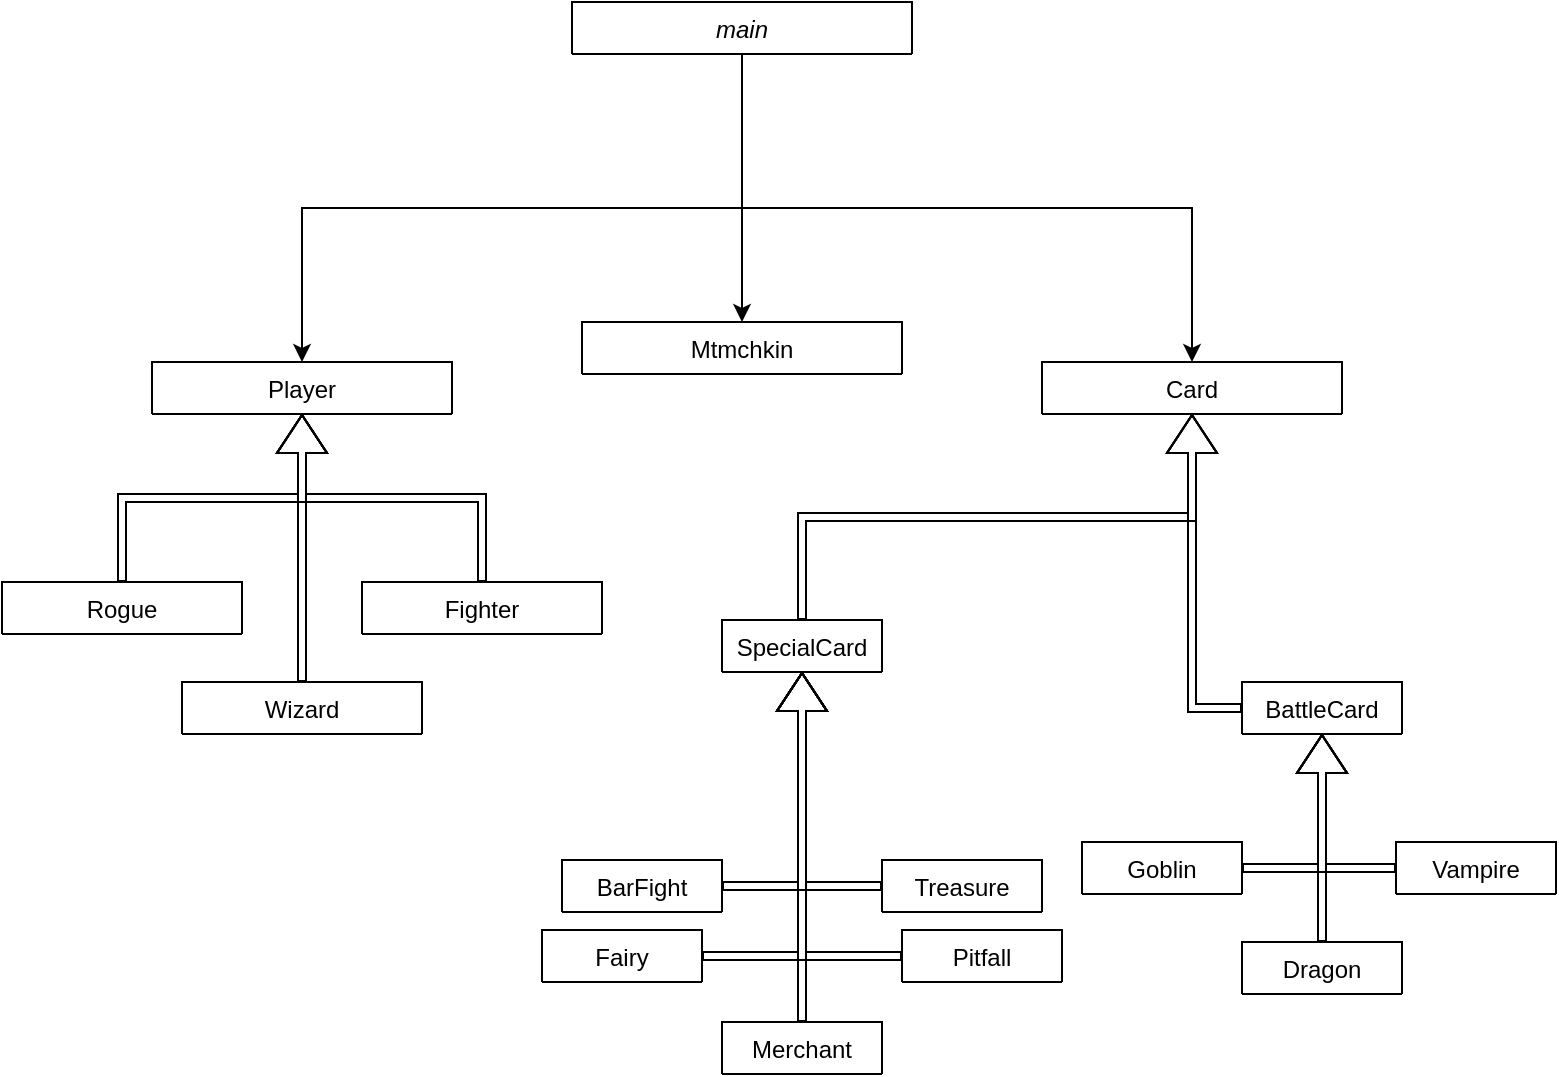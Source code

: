 <mxfile version="19.0.2" type="device"><diagram id="C5RBs43oDa-KdzZeNtuy" name="Page-1"><mxGraphModel dx="1038" dy="649" grid="1" gridSize="10" guides="1" tooltips="1" connect="1" arrows="1" fold="1" page="1" pageScale="1" pageWidth="827" pageHeight="1169" math="0" shadow="0"><root><mxCell id="WIyWlLk6GJQsqaUBKTNV-0"/><mxCell id="WIyWlLk6GJQsqaUBKTNV-1" parent="WIyWlLk6GJQsqaUBKTNV-0"/><mxCell id="SaZ01IydbzG31fxq4vZY-1" style="edgeStyle=orthogonalEdgeStyle;rounded=0;orthogonalLoop=1;jettySize=auto;html=1;entryX=0.5;entryY=0;entryDx=0;entryDy=0;exitX=0.5;exitY=1;exitDx=0;exitDy=0;" parent="WIyWlLk6GJQsqaUBKTNV-1" source="zkfFHV4jXpPFQw0GAbJ--0" target="zkfFHV4jXpPFQw0GAbJ--13" edge="1"><mxGeometry relative="1" as="geometry"><mxPoint x="410" y="266" as="sourcePoint"/></mxGeometry></mxCell><mxCell id="SaZ01IydbzG31fxq4vZY-2" style="edgeStyle=orthogonalEdgeStyle;rounded=0;orthogonalLoop=1;jettySize=auto;html=1;entryX=0.5;entryY=0;entryDx=0;entryDy=0;exitX=0.5;exitY=1;exitDx=0;exitDy=0;" parent="WIyWlLk6GJQsqaUBKTNV-1" source="zkfFHV4jXpPFQw0GAbJ--0" target="zkfFHV4jXpPFQw0GAbJ--6" edge="1"><mxGeometry relative="1" as="geometry"><mxPoint x="420" y="266" as="sourcePoint"/></mxGeometry></mxCell><mxCell id="SaZ01IydbzG31fxq4vZY-3" style="edgeStyle=orthogonalEdgeStyle;rounded=0;orthogonalLoop=1;jettySize=auto;html=1;exitX=0.5;exitY=1;exitDx=0;exitDy=0;shadow=0;sketch=0;entryX=0.5;entryY=0;entryDx=0;entryDy=0;" parent="WIyWlLk6GJQsqaUBKTNV-1" source="zkfFHV4jXpPFQw0GAbJ--0" target="SaZ01IydbzG31fxq4vZY-4" edge="1"><mxGeometry relative="1" as="geometry"><mxPoint x="420" y="360" as="targetPoint"/></mxGeometry></mxCell><mxCell id="zkfFHV4jXpPFQw0GAbJ--0" value="main" style="swimlane;fontStyle=2;align=center;verticalAlign=top;childLayout=stackLayout;horizontal=1;startSize=26;horizontalStack=0;resizeParent=1;resizeLast=0;collapsible=1;marginBottom=0;rounded=0;shadow=0;strokeWidth=1;" parent="WIyWlLk6GJQsqaUBKTNV-1" vertex="1" collapsed="1"><mxGeometry x="315" y="140" width="170" height="26" as="geometry"><mxRectangle x="220" y="120" width="160" height="138" as="alternateBounds"/></mxGeometry></mxCell><mxCell id="zkfFHV4jXpPFQw0GAbJ--1" value="Name" style="text;align=left;verticalAlign=top;spacingLeft=4;spacingRight=4;overflow=hidden;rotatable=0;points=[[0,0.5],[1,0.5]];portConstraint=eastwest;" parent="zkfFHV4jXpPFQw0GAbJ--0" vertex="1"><mxGeometry y="26" width="160" height="26" as="geometry"/></mxCell><mxCell id="zkfFHV4jXpPFQw0GAbJ--2" value="Phone Number" style="text;align=left;verticalAlign=top;spacingLeft=4;spacingRight=4;overflow=hidden;rotatable=0;points=[[0,0.5],[1,0.5]];portConstraint=eastwest;rounded=0;shadow=0;html=0;" parent="zkfFHV4jXpPFQw0GAbJ--0" vertex="1"><mxGeometry y="52" width="160" height="26" as="geometry"/></mxCell><mxCell id="zkfFHV4jXpPFQw0GAbJ--3" value="Email Address" style="text;align=left;verticalAlign=top;spacingLeft=4;spacingRight=4;overflow=hidden;rotatable=0;points=[[0,0.5],[1,0.5]];portConstraint=eastwest;rounded=0;shadow=0;html=0;" parent="zkfFHV4jXpPFQw0GAbJ--0" vertex="1"><mxGeometry y="78" width="160" height="26" as="geometry"/></mxCell><mxCell id="zkfFHV4jXpPFQw0GAbJ--4" value="" style="line;html=1;strokeWidth=1;align=left;verticalAlign=middle;spacingTop=-1;spacingLeft=3;spacingRight=3;rotatable=0;labelPosition=right;points=[];portConstraint=eastwest;" parent="zkfFHV4jXpPFQw0GAbJ--0" vertex="1"><mxGeometry y="104" width="160" height="8" as="geometry"/></mxCell><mxCell id="zkfFHV4jXpPFQw0GAbJ--5" value="Purchase Parking Pass" style="text;align=left;verticalAlign=top;spacingLeft=4;spacingRight=4;overflow=hidden;rotatable=0;points=[[0,0.5],[1,0.5]];portConstraint=eastwest;" parent="zkfFHV4jXpPFQw0GAbJ--0" vertex="1"><mxGeometry y="112" width="160" height="26" as="geometry"/></mxCell><mxCell id="zkfFHV4jXpPFQw0GAbJ--6" value="Player" style="swimlane;fontStyle=0;align=center;verticalAlign=top;childLayout=stackLayout;horizontal=1;startSize=26;horizontalStack=0;resizeParent=1;resizeLast=0;collapsible=1;marginBottom=0;rounded=0;shadow=0;strokeWidth=1;" parent="WIyWlLk6GJQsqaUBKTNV-1" vertex="1" collapsed="1"><mxGeometry x="105" y="320" width="150" height="26" as="geometry"><mxRectangle x="120" y="360" width="160" height="138" as="alternateBounds"/></mxGeometry></mxCell><mxCell id="zkfFHV4jXpPFQw0GAbJ--7" value="Student Number" style="text;align=left;verticalAlign=top;spacingLeft=4;spacingRight=4;overflow=hidden;rotatable=0;points=[[0,0.5],[1,0.5]];portConstraint=eastwest;" parent="zkfFHV4jXpPFQw0GAbJ--6" vertex="1"><mxGeometry y="26" width="160" height="26" as="geometry"/></mxCell><mxCell id="zkfFHV4jXpPFQw0GAbJ--8" value="Average Mark" style="text;align=left;verticalAlign=top;spacingLeft=4;spacingRight=4;overflow=hidden;rotatable=0;points=[[0,0.5],[1,0.5]];portConstraint=eastwest;rounded=0;shadow=0;html=0;" parent="zkfFHV4jXpPFQw0GAbJ--6" vertex="1"><mxGeometry y="52" width="160" height="26" as="geometry"/></mxCell><mxCell id="zkfFHV4jXpPFQw0GAbJ--9" value="" style="line;html=1;strokeWidth=1;align=left;verticalAlign=middle;spacingTop=-1;spacingLeft=3;spacingRight=3;rotatable=0;labelPosition=right;points=[];portConstraint=eastwest;" parent="zkfFHV4jXpPFQw0GAbJ--6" vertex="1"><mxGeometry y="78" width="160" height="8" as="geometry"/></mxCell><mxCell id="zkfFHV4jXpPFQw0GAbJ--10" value="Is Eligible To Enroll" style="text;align=left;verticalAlign=top;spacingLeft=4;spacingRight=4;overflow=hidden;rotatable=0;points=[[0,0.5],[1,0.5]];portConstraint=eastwest;fontStyle=4" parent="zkfFHV4jXpPFQw0GAbJ--6" vertex="1"><mxGeometry y="86" width="160" height="26" as="geometry"/></mxCell><mxCell id="zkfFHV4jXpPFQw0GAbJ--11" value="Get Seminars Taken" style="text;align=left;verticalAlign=top;spacingLeft=4;spacingRight=4;overflow=hidden;rotatable=0;points=[[0,0.5],[1,0.5]];portConstraint=eastwest;" parent="zkfFHV4jXpPFQw0GAbJ--6" vertex="1"><mxGeometry y="112" width="160" height="26" as="geometry"/></mxCell><mxCell id="n1nF2iPcbWEf308XFKOj-0" style="edgeStyle=orthogonalEdgeStyle;rounded=0;orthogonalLoop=1;jettySize=auto;html=1;exitX=0.5;exitY=1;exitDx=0;exitDy=0;entryX=0.5;entryY=1;entryDx=0;entryDy=0;" parent="WIyWlLk6GJQsqaUBKTNV-1" source="zkfFHV4jXpPFQw0GAbJ--13" target="zkfFHV4jXpPFQw0GAbJ--13" edge="1"><mxGeometry relative="1" as="geometry"><mxPoint x="625" y="380" as="targetPoint"/></mxGeometry></mxCell><mxCell id="zkfFHV4jXpPFQw0GAbJ--13" value="Card" style="swimlane;fontStyle=0;align=center;verticalAlign=middle;childLayout=stackLayout;horizontal=1;startSize=26;horizontalStack=0;resizeParent=1;resizeLast=0;collapsible=1;marginBottom=0;rounded=0;shadow=0;strokeWidth=1;" parent="WIyWlLk6GJQsqaUBKTNV-1" vertex="1" collapsed="1"><mxGeometry x="550" y="320" width="150" height="26" as="geometry"><mxRectangle x="330" y="360" width="160" height="70" as="alternateBounds"/></mxGeometry></mxCell><mxCell id="zkfFHV4jXpPFQw0GAbJ--14" value="Salary" style="text;align=left;verticalAlign=top;spacingLeft=4;spacingRight=4;overflow=hidden;rotatable=0;points=[[0,0.5],[1,0.5]];portConstraint=eastwest;" parent="zkfFHV4jXpPFQw0GAbJ--13" vertex="1"><mxGeometry y="26" width="160" height="26" as="geometry"/></mxCell><mxCell id="zkfFHV4jXpPFQw0GAbJ--15" value="" style="line;html=1;strokeWidth=1;align=left;verticalAlign=middle;spacingTop=-1;spacingLeft=3;spacingRight=3;rotatable=0;labelPosition=right;points=[];portConstraint=eastwest;" parent="zkfFHV4jXpPFQw0GAbJ--13" vertex="1"><mxGeometry y="52" width="160" height="8" as="geometry"/></mxCell><mxCell id="SaZ01IydbzG31fxq4vZY-4" value="Mtmchkin" style="swimlane;fontStyle=0;align=center;verticalAlign=middle;childLayout=stackLayout;horizontal=1;startSize=26;horizontalStack=0;resizeParent=1;resizeLast=0;collapsible=1;marginBottom=0;rounded=0;shadow=0;strokeWidth=1;" parent="WIyWlLk6GJQsqaUBKTNV-1" vertex="1" collapsed="1"><mxGeometry x="320" y="300" width="160" height="26" as="geometry"><mxRectangle x="330" y="360" width="160" height="70" as="alternateBounds"/></mxGeometry></mxCell><mxCell id="SaZ01IydbzG31fxq4vZY-5" value="Salary" style="text;align=left;verticalAlign=top;spacingLeft=4;spacingRight=4;overflow=hidden;rotatable=0;points=[[0,0.5],[1,0.5]];portConstraint=eastwest;" parent="SaZ01IydbzG31fxq4vZY-4" vertex="1"><mxGeometry y="26" width="160" height="26" as="geometry"/></mxCell><mxCell id="SaZ01IydbzG31fxq4vZY-6" value="" style="line;html=1;strokeWidth=1;align=left;verticalAlign=middle;spacingTop=-1;spacingLeft=3;spacingRight=3;rotatable=0;labelPosition=right;points=[];portConstraint=eastwest;" parent="SaZ01IydbzG31fxq4vZY-4" vertex="1"><mxGeometry y="52" width="160" height="8" as="geometry"/></mxCell><mxCell id="SaZ01IydbzG31fxq4vZY-103" style="edgeStyle=orthogonalEdgeStyle;shape=flexArrow;rounded=0;sketch=0;orthogonalLoop=1;jettySize=auto;html=1;exitX=0.5;exitY=0;exitDx=0;exitDy=0;entryX=0.5;entryY=1;entryDx=0;entryDy=0;shadow=0;width=4;" parent="WIyWlLk6GJQsqaUBKTNV-1" source="SaZ01IydbzG31fxq4vZY-7" target="zkfFHV4jXpPFQw0GAbJ--6" edge="1"><mxGeometry relative="1" as="geometry"/></mxCell><mxCell id="SaZ01IydbzG31fxq4vZY-7" value="Rogue" style="swimlane;fontStyle=0;align=center;verticalAlign=top;childLayout=stackLayout;horizontal=1;startSize=26;horizontalStack=0;resizeParent=1;resizeLast=0;collapsible=1;marginBottom=0;rounded=0;shadow=0;strokeWidth=1;" parent="WIyWlLk6GJQsqaUBKTNV-1" vertex="1" collapsed="1"><mxGeometry x="30" y="430" width="120" height="26" as="geometry"><mxRectangle x="30" y="470" width="160" height="138" as="alternateBounds"/></mxGeometry></mxCell><mxCell id="SaZ01IydbzG31fxq4vZY-8" value="Student Number" style="text;align=left;verticalAlign=top;spacingLeft=4;spacingRight=4;overflow=hidden;rotatable=0;points=[[0,0.5],[1,0.5]];portConstraint=eastwest;" parent="SaZ01IydbzG31fxq4vZY-7" vertex="1"><mxGeometry y="26" width="160" height="26" as="geometry"/></mxCell><mxCell id="SaZ01IydbzG31fxq4vZY-9" value="Average Mark" style="text;align=left;verticalAlign=top;spacingLeft=4;spacingRight=4;overflow=hidden;rotatable=0;points=[[0,0.5],[1,0.5]];portConstraint=eastwest;rounded=0;shadow=0;html=0;" parent="SaZ01IydbzG31fxq4vZY-7" vertex="1"><mxGeometry y="52" width="160" height="26" as="geometry"/></mxCell><mxCell id="SaZ01IydbzG31fxq4vZY-10" value="" style="line;html=1;strokeWidth=1;align=left;verticalAlign=middle;spacingTop=-1;spacingLeft=3;spacingRight=3;rotatable=0;labelPosition=right;points=[];portConstraint=eastwest;" parent="SaZ01IydbzG31fxq4vZY-7" vertex="1"><mxGeometry y="78" width="160" height="8" as="geometry"/></mxCell><mxCell id="SaZ01IydbzG31fxq4vZY-11" value="Is Eligible To Enroll" style="text;align=left;verticalAlign=top;spacingLeft=4;spacingRight=4;overflow=hidden;rotatable=0;points=[[0,0.5],[1,0.5]];portConstraint=eastwest;fontStyle=4" parent="SaZ01IydbzG31fxq4vZY-7" vertex="1"><mxGeometry y="86" width="160" height="26" as="geometry"/></mxCell><mxCell id="SaZ01IydbzG31fxq4vZY-12" value="Get Seminars Taken" style="text;align=left;verticalAlign=top;spacingLeft=4;spacingRight=4;overflow=hidden;rotatable=0;points=[[0,0.5],[1,0.5]];portConstraint=eastwest;" parent="SaZ01IydbzG31fxq4vZY-7" vertex="1"><mxGeometry y="112" width="160" height="26" as="geometry"/></mxCell><mxCell id="SaZ01IydbzG31fxq4vZY-108" style="edgeStyle=orthogonalEdgeStyle;shape=flexArrow;rounded=0;sketch=0;orthogonalLoop=1;jettySize=auto;html=1;exitX=0.5;exitY=0;exitDx=0;exitDy=0;shadow=0;width=4;" parent="WIyWlLk6GJQsqaUBKTNV-1" source="SaZ01IydbzG31fxq4vZY-13" target="zkfFHV4jXpPFQw0GAbJ--6" edge="1"><mxGeometry relative="1" as="geometry"/></mxCell><mxCell id="SaZ01IydbzG31fxq4vZY-13" value="Wizard" style="swimlane;fontStyle=0;align=center;verticalAlign=top;childLayout=stackLayout;horizontal=1;startSize=26;horizontalStack=0;resizeParent=1;resizeLast=0;collapsible=1;marginBottom=0;rounded=0;shadow=0;strokeWidth=1;" parent="WIyWlLk6GJQsqaUBKTNV-1" vertex="1" collapsed="1"><mxGeometry x="120" y="480" width="120" height="26" as="geometry"><mxRectangle x="120" y="360" width="160" height="138" as="alternateBounds"/></mxGeometry></mxCell><mxCell id="SaZ01IydbzG31fxq4vZY-14" value="Student Number" style="text;align=left;verticalAlign=top;spacingLeft=4;spacingRight=4;overflow=hidden;rotatable=0;points=[[0,0.5],[1,0.5]];portConstraint=eastwest;" parent="SaZ01IydbzG31fxq4vZY-13" vertex="1"><mxGeometry y="26" width="160" height="26" as="geometry"/></mxCell><mxCell id="SaZ01IydbzG31fxq4vZY-15" value="Average Mark" style="text;align=left;verticalAlign=top;spacingLeft=4;spacingRight=4;overflow=hidden;rotatable=0;points=[[0,0.5],[1,0.5]];portConstraint=eastwest;rounded=0;shadow=0;html=0;" parent="SaZ01IydbzG31fxq4vZY-13" vertex="1"><mxGeometry y="52" width="160" height="26" as="geometry"/></mxCell><mxCell id="SaZ01IydbzG31fxq4vZY-16" value="" style="line;html=1;strokeWidth=1;align=left;verticalAlign=middle;spacingTop=-1;spacingLeft=3;spacingRight=3;rotatable=0;labelPosition=right;points=[];portConstraint=eastwest;" parent="SaZ01IydbzG31fxq4vZY-13" vertex="1"><mxGeometry y="78" width="160" height="8" as="geometry"/></mxCell><mxCell id="SaZ01IydbzG31fxq4vZY-17" value="Is Eligible To Enroll" style="text;align=left;verticalAlign=top;spacingLeft=4;spacingRight=4;overflow=hidden;rotatable=0;points=[[0,0.5],[1,0.5]];portConstraint=eastwest;fontStyle=4" parent="SaZ01IydbzG31fxq4vZY-13" vertex="1"><mxGeometry y="86" width="160" height="26" as="geometry"/></mxCell><mxCell id="SaZ01IydbzG31fxq4vZY-18" value="Get Seminars Taken" style="text;align=left;verticalAlign=top;spacingLeft=4;spacingRight=4;overflow=hidden;rotatable=0;points=[[0,0.5],[1,0.5]];portConstraint=eastwest;" parent="SaZ01IydbzG31fxq4vZY-13" vertex="1"><mxGeometry y="112" width="160" height="26" as="geometry"/></mxCell><mxCell id="SaZ01IydbzG31fxq4vZY-107" style="edgeStyle=orthogonalEdgeStyle;shape=flexArrow;rounded=0;sketch=0;orthogonalLoop=1;jettySize=auto;html=1;exitX=0.5;exitY=0;exitDx=0;exitDy=0;shadow=0;width=4;" parent="WIyWlLk6GJQsqaUBKTNV-1" source="SaZ01IydbzG31fxq4vZY-19" target="zkfFHV4jXpPFQw0GAbJ--6" edge="1"><mxGeometry relative="1" as="geometry"/></mxCell><mxCell id="SaZ01IydbzG31fxq4vZY-19" value="Fighter" style="swimlane;fontStyle=0;align=center;verticalAlign=top;childLayout=stackLayout;horizontal=1;startSize=26;horizontalStack=0;resizeParent=1;resizeLast=0;collapsible=1;marginBottom=0;rounded=0;shadow=0;strokeWidth=1;" parent="WIyWlLk6GJQsqaUBKTNV-1" vertex="1" collapsed="1"><mxGeometry x="210" y="430" width="120" height="26" as="geometry"><mxRectangle x="120" y="360" width="160" height="138" as="alternateBounds"/></mxGeometry></mxCell><mxCell id="SaZ01IydbzG31fxq4vZY-20" value="Student Number" style="text;align=left;verticalAlign=top;spacingLeft=4;spacingRight=4;overflow=hidden;rotatable=0;points=[[0,0.5],[1,0.5]];portConstraint=eastwest;" parent="SaZ01IydbzG31fxq4vZY-19" vertex="1"><mxGeometry y="26" width="160" height="26" as="geometry"/></mxCell><mxCell id="SaZ01IydbzG31fxq4vZY-21" value="Average Mark" style="text;align=left;verticalAlign=top;spacingLeft=4;spacingRight=4;overflow=hidden;rotatable=0;points=[[0,0.5],[1,0.5]];portConstraint=eastwest;rounded=0;shadow=0;html=0;" parent="SaZ01IydbzG31fxq4vZY-19" vertex="1"><mxGeometry y="52" width="160" height="26" as="geometry"/></mxCell><mxCell id="SaZ01IydbzG31fxq4vZY-22" value="" style="line;html=1;strokeWidth=1;align=left;verticalAlign=middle;spacingTop=-1;spacingLeft=3;spacingRight=3;rotatable=0;labelPosition=right;points=[];portConstraint=eastwest;" parent="SaZ01IydbzG31fxq4vZY-19" vertex="1"><mxGeometry y="78" width="160" height="8" as="geometry"/></mxCell><mxCell id="SaZ01IydbzG31fxq4vZY-23" value="Is Eligible To Enroll" style="text;align=left;verticalAlign=top;spacingLeft=4;spacingRight=4;overflow=hidden;rotatable=0;points=[[0,0.5],[1,0.5]];portConstraint=eastwest;fontStyle=4" parent="SaZ01IydbzG31fxq4vZY-19" vertex="1"><mxGeometry y="86" width="160" height="26" as="geometry"/></mxCell><mxCell id="SaZ01IydbzG31fxq4vZY-24" value="Get Seminars Taken" style="text;align=left;verticalAlign=top;spacingLeft=4;spacingRight=4;overflow=hidden;rotatable=0;points=[[0,0.5],[1,0.5]];portConstraint=eastwest;" parent="SaZ01IydbzG31fxq4vZY-19" vertex="1"><mxGeometry y="112" width="160" height="26" as="geometry"/></mxCell><mxCell id="SaZ01IydbzG31fxq4vZY-54" value="Dragon" style="swimlane;fontStyle=0;align=center;verticalAlign=top;childLayout=stackLayout;horizontal=1;startSize=26;horizontalStack=0;resizeParent=1;resizeLast=0;collapsible=1;marginBottom=0;rounded=0;shadow=0;strokeWidth=1;" parent="WIyWlLk6GJQsqaUBKTNV-1" vertex="1" collapsed="1"><mxGeometry x="650" y="610" width="80" height="26" as="geometry"><mxRectangle x="120" y="360" width="160" height="138" as="alternateBounds"/></mxGeometry></mxCell><mxCell id="SaZ01IydbzG31fxq4vZY-55" value="Student Number" style="text;align=left;verticalAlign=top;spacingLeft=4;spacingRight=4;overflow=hidden;rotatable=0;points=[[0,0.5],[1,0.5]];portConstraint=eastwest;" parent="SaZ01IydbzG31fxq4vZY-54" vertex="1"><mxGeometry y="26" width="160" height="26" as="geometry"/></mxCell><mxCell id="SaZ01IydbzG31fxq4vZY-56" value="Average Mark" style="text;align=left;verticalAlign=top;spacingLeft=4;spacingRight=4;overflow=hidden;rotatable=0;points=[[0,0.5],[1,0.5]];portConstraint=eastwest;rounded=0;shadow=0;html=0;" parent="SaZ01IydbzG31fxq4vZY-54" vertex="1"><mxGeometry y="52" width="160" height="26" as="geometry"/></mxCell><mxCell id="SaZ01IydbzG31fxq4vZY-57" value="" style="line;html=1;strokeWidth=1;align=left;verticalAlign=middle;spacingTop=-1;spacingLeft=3;spacingRight=3;rotatable=0;labelPosition=right;points=[];portConstraint=eastwest;" parent="SaZ01IydbzG31fxq4vZY-54" vertex="1"><mxGeometry y="78" width="160" height="8" as="geometry"/></mxCell><mxCell id="SaZ01IydbzG31fxq4vZY-58" value="Is Eligible To Enroll" style="text;align=left;verticalAlign=top;spacingLeft=4;spacingRight=4;overflow=hidden;rotatable=0;points=[[0,0.5],[1,0.5]];portConstraint=eastwest;fontStyle=4" parent="SaZ01IydbzG31fxq4vZY-54" vertex="1"><mxGeometry y="86" width="160" height="26" as="geometry"/></mxCell><mxCell id="SaZ01IydbzG31fxq4vZY-59" value="Get Seminars Taken" style="text;align=left;verticalAlign=top;spacingLeft=4;spacingRight=4;overflow=hidden;rotatable=0;points=[[0,0.5],[1,0.5]];portConstraint=eastwest;" parent="SaZ01IydbzG31fxq4vZY-54" vertex="1"><mxGeometry y="112" width="160" height="26" as="geometry"/></mxCell><mxCell id="SaZ01IydbzG31fxq4vZY-109" style="edgeStyle=orthogonalEdgeStyle;shape=flexArrow;rounded=0;sketch=0;orthogonalLoop=1;jettySize=auto;html=1;exitX=0.5;exitY=0;exitDx=0;exitDy=0;shadow=0;width=4;" parent="WIyWlLk6GJQsqaUBKTNV-1" source="SaZ01IydbzG31fxq4vZY-60" target="zkfFHV4jXpPFQw0GAbJ--13" edge="1"><mxGeometry relative="1" as="geometry"/></mxCell><mxCell id="SaZ01IydbzG31fxq4vZY-60" value="SpecialCard" style="swimlane;fontStyle=0;align=center;verticalAlign=top;childLayout=stackLayout;horizontal=1;startSize=26;horizontalStack=0;resizeParent=1;resizeLast=0;collapsible=1;marginBottom=0;rounded=0;shadow=0;strokeWidth=1;" parent="WIyWlLk6GJQsqaUBKTNV-1" vertex="1" collapsed="1"><mxGeometry x="390" y="449" width="80" height="26" as="geometry"><mxRectangle x="120" y="360" width="160" height="138" as="alternateBounds"/></mxGeometry></mxCell><mxCell id="SaZ01IydbzG31fxq4vZY-61" value="Student Number" style="text;align=left;verticalAlign=top;spacingLeft=4;spacingRight=4;overflow=hidden;rotatable=0;points=[[0,0.5],[1,0.5]];portConstraint=eastwest;" parent="SaZ01IydbzG31fxq4vZY-60" vertex="1"><mxGeometry y="26" width="160" height="26" as="geometry"/></mxCell><mxCell id="SaZ01IydbzG31fxq4vZY-62" value="Average Mark" style="text;align=left;verticalAlign=top;spacingLeft=4;spacingRight=4;overflow=hidden;rotatable=0;points=[[0,0.5],[1,0.5]];portConstraint=eastwest;rounded=0;shadow=0;html=0;" parent="SaZ01IydbzG31fxq4vZY-60" vertex="1"><mxGeometry y="52" width="160" height="26" as="geometry"/></mxCell><mxCell id="SaZ01IydbzG31fxq4vZY-63" value="" style="line;html=1;strokeWidth=1;align=left;verticalAlign=middle;spacingTop=-1;spacingLeft=3;spacingRight=3;rotatable=0;labelPosition=right;points=[];portConstraint=eastwest;" parent="SaZ01IydbzG31fxq4vZY-60" vertex="1"><mxGeometry y="78" width="160" height="8" as="geometry"/></mxCell><mxCell id="SaZ01IydbzG31fxq4vZY-64" value="Is Eligible To Enroll" style="text;align=left;verticalAlign=top;spacingLeft=4;spacingRight=4;overflow=hidden;rotatable=0;points=[[0,0.5],[1,0.5]];portConstraint=eastwest;fontStyle=4" parent="SaZ01IydbzG31fxq4vZY-60" vertex="1"><mxGeometry y="86" width="160" height="26" as="geometry"/></mxCell><mxCell id="SaZ01IydbzG31fxq4vZY-65" value="Get Seminars Taken" style="text;align=left;verticalAlign=top;spacingLeft=4;spacingRight=4;overflow=hidden;rotatable=0;points=[[0,0.5],[1,0.5]];portConstraint=eastwest;" parent="SaZ01IydbzG31fxq4vZY-60" vertex="1"><mxGeometry y="112" width="160" height="26" as="geometry"/></mxCell><mxCell id="SaZ01IydbzG31fxq4vZY-115" style="edgeStyle=orthogonalEdgeStyle;shape=flexArrow;rounded=0;sketch=0;orthogonalLoop=1;jettySize=auto;html=1;exitX=1;exitY=0.5;exitDx=0;exitDy=0;shadow=0;width=4;entryX=0.5;entryY=1;entryDx=0;entryDy=0;" parent="WIyWlLk6GJQsqaUBKTNV-1" source="SaZ01IydbzG31fxq4vZY-66" target="SaZ01IydbzG31fxq4vZY-60" edge="1"><mxGeometry relative="1" as="geometry"/></mxCell><mxCell id="SaZ01IydbzG31fxq4vZY-66" value="Fairy" style="swimlane;fontStyle=0;align=center;verticalAlign=top;childLayout=stackLayout;horizontal=1;startSize=26;horizontalStack=0;resizeParent=1;resizeLast=0;collapsible=1;marginBottom=0;rounded=0;shadow=0;strokeWidth=1;" parent="WIyWlLk6GJQsqaUBKTNV-1" vertex="1" collapsed="1"><mxGeometry x="300" y="604" width="80" height="26" as="geometry"><mxRectangle x="120" y="360" width="160" height="138" as="alternateBounds"/></mxGeometry></mxCell><mxCell id="SaZ01IydbzG31fxq4vZY-67" value="Student Number" style="text;align=left;verticalAlign=top;spacingLeft=4;spacingRight=4;overflow=hidden;rotatable=0;points=[[0,0.5],[1,0.5]];portConstraint=eastwest;" parent="SaZ01IydbzG31fxq4vZY-66" vertex="1"><mxGeometry y="26" width="160" height="26" as="geometry"/></mxCell><mxCell id="SaZ01IydbzG31fxq4vZY-68" value="Average Mark" style="text;align=left;verticalAlign=top;spacingLeft=4;spacingRight=4;overflow=hidden;rotatable=0;points=[[0,0.5],[1,0.5]];portConstraint=eastwest;rounded=0;shadow=0;html=0;" parent="SaZ01IydbzG31fxq4vZY-66" vertex="1"><mxGeometry y="52" width="160" height="26" as="geometry"/></mxCell><mxCell id="SaZ01IydbzG31fxq4vZY-69" value="" style="line;html=1;strokeWidth=1;align=left;verticalAlign=middle;spacingTop=-1;spacingLeft=3;spacingRight=3;rotatable=0;labelPosition=right;points=[];portConstraint=eastwest;" parent="SaZ01IydbzG31fxq4vZY-66" vertex="1"><mxGeometry y="78" width="160" height="8" as="geometry"/></mxCell><mxCell id="SaZ01IydbzG31fxq4vZY-70" value="Is Eligible To Enroll" style="text;align=left;verticalAlign=top;spacingLeft=4;spacingRight=4;overflow=hidden;rotatable=0;points=[[0,0.5],[1,0.5]];portConstraint=eastwest;fontStyle=4" parent="SaZ01IydbzG31fxq4vZY-66" vertex="1"><mxGeometry y="86" width="160" height="26" as="geometry"/></mxCell><mxCell id="SaZ01IydbzG31fxq4vZY-71" value="Get Seminars Taken" style="text;align=left;verticalAlign=top;spacingLeft=4;spacingRight=4;overflow=hidden;rotatable=0;points=[[0,0.5],[1,0.5]];portConstraint=eastwest;" parent="SaZ01IydbzG31fxq4vZY-66" vertex="1"><mxGeometry y="112" width="160" height="26" as="geometry"/></mxCell><mxCell id="SaZ01IydbzG31fxq4vZY-72" value="Goblin" style="swimlane;fontStyle=0;align=center;verticalAlign=top;childLayout=stackLayout;horizontal=1;startSize=26;horizontalStack=0;resizeParent=1;resizeLast=0;collapsible=1;marginBottom=0;rounded=0;shadow=0;strokeWidth=1;" parent="WIyWlLk6GJQsqaUBKTNV-1" vertex="1" collapsed="1"><mxGeometry x="570" y="560" width="80" height="26" as="geometry"><mxRectangle x="120" y="360" width="160" height="138" as="alternateBounds"/></mxGeometry></mxCell><mxCell id="SaZ01IydbzG31fxq4vZY-73" value="Student Number" style="text;align=left;verticalAlign=top;spacingLeft=4;spacingRight=4;overflow=hidden;rotatable=0;points=[[0,0.5],[1,0.5]];portConstraint=eastwest;" parent="SaZ01IydbzG31fxq4vZY-72" vertex="1"><mxGeometry y="26" width="160" height="26" as="geometry"/></mxCell><mxCell id="SaZ01IydbzG31fxq4vZY-74" value="Average Mark" style="text;align=left;verticalAlign=top;spacingLeft=4;spacingRight=4;overflow=hidden;rotatable=0;points=[[0,0.5],[1,0.5]];portConstraint=eastwest;rounded=0;shadow=0;html=0;" parent="SaZ01IydbzG31fxq4vZY-72" vertex="1"><mxGeometry y="52" width="160" height="26" as="geometry"/></mxCell><mxCell id="SaZ01IydbzG31fxq4vZY-75" value="" style="line;html=1;strokeWidth=1;align=left;verticalAlign=middle;spacingTop=-1;spacingLeft=3;spacingRight=3;rotatable=0;labelPosition=right;points=[];portConstraint=eastwest;" parent="SaZ01IydbzG31fxq4vZY-72" vertex="1"><mxGeometry y="78" width="160" height="8" as="geometry"/></mxCell><mxCell id="SaZ01IydbzG31fxq4vZY-76" value="Is Eligible To Enroll" style="text;align=left;verticalAlign=top;spacingLeft=4;spacingRight=4;overflow=hidden;rotatable=0;points=[[0,0.5],[1,0.5]];portConstraint=eastwest;fontStyle=4" parent="SaZ01IydbzG31fxq4vZY-72" vertex="1"><mxGeometry y="86" width="160" height="26" as="geometry"/></mxCell><mxCell id="SaZ01IydbzG31fxq4vZY-77" value="Get Seminars Taken" style="text;align=left;verticalAlign=top;spacingLeft=4;spacingRight=4;overflow=hidden;rotatable=0;points=[[0,0.5],[1,0.5]];portConstraint=eastwest;" parent="SaZ01IydbzG31fxq4vZY-72" vertex="1"><mxGeometry y="112" width="160" height="26" as="geometry"/></mxCell><mxCell id="SaZ01IydbzG31fxq4vZY-79" value="Vampire" style="swimlane;fontStyle=0;align=center;verticalAlign=top;childLayout=stackLayout;horizontal=1;startSize=26;horizontalStack=0;resizeParent=1;resizeLast=0;collapsible=1;marginBottom=0;rounded=0;shadow=0;strokeWidth=1;" parent="WIyWlLk6GJQsqaUBKTNV-1" vertex="1" collapsed="1"><mxGeometry x="727" y="560" width="80" height="26" as="geometry"><mxRectangle x="120" y="360" width="160" height="138" as="alternateBounds"/></mxGeometry></mxCell><mxCell id="SaZ01IydbzG31fxq4vZY-80" value="Student Number" style="text;align=left;verticalAlign=top;spacingLeft=4;spacingRight=4;overflow=hidden;rotatable=0;points=[[0,0.5],[1,0.5]];portConstraint=eastwest;" parent="SaZ01IydbzG31fxq4vZY-79" vertex="1"><mxGeometry y="26" width="160" height="26" as="geometry"/></mxCell><mxCell id="SaZ01IydbzG31fxq4vZY-81" value="Average Mark" style="text;align=left;verticalAlign=top;spacingLeft=4;spacingRight=4;overflow=hidden;rotatable=0;points=[[0,0.5],[1,0.5]];portConstraint=eastwest;rounded=0;shadow=0;html=0;" parent="SaZ01IydbzG31fxq4vZY-79" vertex="1"><mxGeometry y="52" width="160" height="26" as="geometry"/></mxCell><mxCell id="SaZ01IydbzG31fxq4vZY-82" value="" style="line;html=1;strokeWidth=1;align=left;verticalAlign=middle;spacingTop=-1;spacingLeft=3;spacingRight=3;rotatable=0;labelPosition=right;points=[];portConstraint=eastwest;" parent="SaZ01IydbzG31fxq4vZY-79" vertex="1"><mxGeometry y="78" width="160" height="8" as="geometry"/></mxCell><mxCell id="SaZ01IydbzG31fxq4vZY-83" value="Is Eligible To Enroll" style="text;align=left;verticalAlign=top;spacingLeft=4;spacingRight=4;overflow=hidden;rotatable=0;points=[[0,0.5],[1,0.5]];portConstraint=eastwest;fontStyle=4" parent="SaZ01IydbzG31fxq4vZY-79" vertex="1"><mxGeometry y="86" width="160" height="26" as="geometry"/></mxCell><mxCell id="SaZ01IydbzG31fxq4vZY-84" value="Get Seminars Taken" style="text;align=left;verticalAlign=top;spacingLeft=4;spacingRight=4;overflow=hidden;rotatable=0;points=[[0,0.5],[1,0.5]];portConstraint=eastwest;" parent="SaZ01IydbzG31fxq4vZY-79" vertex="1"><mxGeometry y="112" width="160" height="26" as="geometry"/></mxCell><mxCell id="SaZ01IydbzG31fxq4vZY-111" style="edgeStyle=orthogonalEdgeStyle;shape=flexArrow;rounded=0;sketch=0;orthogonalLoop=1;jettySize=auto;html=1;exitX=0;exitY=0.5;exitDx=0;exitDy=0;shadow=0;width=4;entryX=0.5;entryY=1;entryDx=0;entryDy=0;" parent="WIyWlLk6GJQsqaUBKTNV-1" source="SaZ01IydbzG31fxq4vZY-85" target="SaZ01IydbzG31fxq4vZY-60" edge="1"><mxGeometry relative="1" as="geometry"><mxPoint x="470" y="499" as="targetPoint"/></mxGeometry></mxCell><mxCell id="SaZ01IydbzG31fxq4vZY-85" value="Treasure" style="swimlane;fontStyle=0;align=center;verticalAlign=top;childLayout=stackLayout;horizontal=1;startSize=26;horizontalStack=0;resizeParent=1;resizeLast=0;collapsible=1;marginBottom=0;rounded=0;shadow=0;strokeWidth=1;" parent="WIyWlLk6GJQsqaUBKTNV-1" vertex="1" collapsed="1"><mxGeometry x="470" y="569" width="80" height="26" as="geometry"><mxRectangle x="120" y="360" width="160" height="138" as="alternateBounds"/></mxGeometry></mxCell><mxCell id="SaZ01IydbzG31fxq4vZY-86" value="Student Number" style="text;align=left;verticalAlign=top;spacingLeft=4;spacingRight=4;overflow=hidden;rotatable=0;points=[[0,0.5],[1,0.5]];portConstraint=eastwest;" parent="SaZ01IydbzG31fxq4vZY-85" vertex="1"><mxGeometry y="26" width="160" height="26" as="geometry"/></mxCell><mxCell id="SaZ01IydbzG31fxq4vZY-87" value="Average Mark" style="text;align=left;verticalAlign=top;spacingLeft=4;spacingRight=4;overflow=hidden;rotatable=0;points=[[0,0.5],[1,0.5]];portConstraint=eastwest;rounded=0;shadow=0;html=0;" parent="SaZ01IydbzG31fxq4vZY-85" vertex="1"><mxGeometry y="52" width="160" height="26" as="geometry"/></mxCell><mxCell id="SaZ01IydbzG31fxq4vZY-88" value="" style="line;html=1;strokeWidth=1;align=left;verticalAlign=middle;spacingTop=-1;spacingLeft=3;spacingRight=3;rotatable=0;labelPosition=right;points=[];portConstraint=eastwest;" parent="SaZ01IydbzG31fxq4vZY-85" vertex="1"><mxGeometry y="78" width="160" height="8" as="geometry"/></mxCell><mxCell id="SaZ01IydbzG31fxq4vZY-89" value="Is Eligible To Enroll" style="text;align=left;verticalAlign=top;spacingLeft=4;spacingRight=4;overflow=hidden;rotatable=0;points=[[0,0.5],[1,0.5]];portConstraint=eastwest;fontStyle=4" parent="SaZ01IydbzG31fxq4vZY-85" vertex="1"><mxGeometry y="86" width="160" height="26" as="geometry"/></mxCell><mxCell id="SaZ01IydbzG31fxq4vZY-90" value="Get Seminars Taken" style="text;align=left;verticalAlign=top;spacingLeft=4;spacingRight=4;overflow=hidden;rotatable=0;points=[[0,0.5],[1,0.5]];portConstraint=eastwest;" parent="SaZ01IydbzG31fxq4vZY-85" vertex="1"><mxGeometry y="112" width="160" height="26" as="geometry"/></mxCell><mxCell id="SaZ01IydbzG31fxq4vZY-113" style="edgeStyle=orthogonalEdgeStyle;shape=flexArrow;rounded=0;sketch=0;orthogonalLoop=1;jettySize=auto;html=1;exitX=0;exitY=0.5;exitDx=0;exitDy=0;shadow=0;width=4;entryX=0.5;entryY=1;entryDx=0;entryDy=0;" parent="WIyWlLk6GJQsqaUBKTNV-1" source="SaZ01IydbzG31fxq4vZY-91" target="SaZ01IydbzG31fxq4vZY-60" edge="1"><mxGeometry relative="1" as="geometry"/></mxCell><mxCell id="SaZ01IydbzG31fxq4vZY-91" value="Pitfall" style="swimlane;fontStyle=0;align=center;verticalAlign=top;childLayout=stackLayout;horizontal=1;startSize=26;horizontalStack=0;resizeParent=1;resizeLast=0;collapsible=1;marginBottom=0;rounded=0;shadow=0;strokeWidth=1;" parent="WIyWlLk6GJQsqaUBKTNV-1" vertex="1" collapsed="1"><mxGeometry x="480" y="604" width="80" height="26" as="geometry"><mxRectangle x="120" y="360" width="160" height="138" as="alternateBounds"/></mxGeometry></mxCell><mxCell id="SaZ01IydbzG31fxq4vZY-92" value="Student Number" style="text;align=left;verticalAlign=top;spacingLeft=4;spacingRight=4;overflow=hidden;rotatable=0;points=[[0,0.5],[1,0.5]];portConstraint=eastwest;" parent="SaZ01IydbzG31fxq4vZY-91" vertex="1"><mxGeometry y="26" width="160" height="26" as="geometry"/></mxCell><mxCell id="SaZ01IydbzG31fxq4vZY-93" value="Average Mark" style="text;align=left;verticalAlign=top;spacingLeft=4;spacingRight=4;overflow=hidden;rotatable=0;points=[[0,0.5],[1,0.5]];portConstraint=eastwest;rounded=0;shadow=0;html=0;" parent="SaZ01IydbzG31fxq4vZY-91" vertex="1"><mxGeometry y="52" width="160" height="26" as="geometry"/></mxCell><mxCell id="SaZ01IydbzG31fxq4vZY-94" value="" style="line;html=1;strokeWidth=1;align=left;verticalAlign=middle;spacingTop=-1;spacingLeft=3;spacingRight=3;rotatable=0;labelPosition=right;points=[];portConstraint=eastwest;" parent="SaZ01IydbzG31fxq4vZY-91" vertex="1"><mxGeometry y="78" width="160" height="8" as="geometry"/></mxCell><mxCell id="SaZ01IydbzG31fxq4vZY-95" value="Is Eligible To Enroll" style="text;align=left;verticalAlign=top;spacingLeft=4;spacingRight=4;overflow=hidden;rotatable=0;points=[[0,0.5],[1,0.5]];portConstraint=eastwest;fontStyle=4" parent="SaZ01IydbzG31fxq4vZY-91" vertex="1"><mxGeometry y="86" width="160" height="26" as="geometry"/></mxCell><mxCell id="SaZ01IydbzG31fxq4vZY-96" value="Get Seminars Taken" style="text;align=left;verticalAlign=top;spacingLeft=4;spacingRight=4;overflow=hidden;rotatable=0;points=[[0,0.5],[1,0.5]];portConstraint=eastwest;" parent="SaZ01IydbzG31fxq4vZY-91" vertex="1"><mxGeometry y="112" width="160" height="26" as="geometry"/></mxCell><mxCell id="SaZ01IydbzG31fxq4vZY-110" style="edgeStyle=orthogonalEdgeStyle;shape=flexArrow;rounded=0;sketch=0;orthogonalLoop=1;jettySize=auto;html=1;exitX=0.5;exitY=0;exitDx=0;exitDy=0;shadow=0;width=4;entryX=0.5;entryY=1;entryDx=0;entryDy=0;" parent="WIyWlLk6GJQsqaUBKTNV-1" source="SaZ01IydbzG31fxq4vZY-97" target="SaZ01IydbzG31fxq4vZY-60" edge="1"><mxGeometry relative="1" as="geometry"/></mxCell><mxCell id="SaZ01IydbzG31fxq4vZY-97" value="Merchant" style="swimlane;fontStyle=0;align=center;verticalAlign=top;childLayout=stackLayout;horizontal=1;startSize=26;horizontalStack=0;resizeParent=1;resizeLast=0;collapsible=1;marginBottom=0;rounded=0;shadow=0;strokeWidth=1;" parent="WIyWlLk6GJQsqaUBKTNV-1" vertex="1" collapsed="1"><mxGeometry x="390" y="650" width="80" height="26" as="geometry"><mxRectangle x="120" y="360" width="160" height="138" as="alternateBounds"/></mxGeometry></mxCell><mxCell id="SaZ01IydbzG31fxq4vZY-98" value="Student Number" style="text;align=left;verticalAlign=top;spacingLeft=4;spacingRight=4;overflow=hidden;rotatable=0;points=[[0,0.5],[1,0.5]];portConstraint=eastwest;" parent="SaZ01IydbzG31fxq4vZY-97" vertex="1"><mxGeometry y="26" width="160" height="26" as="geometry"/></mxCell><mxCell id="SaZ01IydbzG31fxq4vZY-99" value="Average Mark" style="text;align=left;verticalAlign=top;spacingLeft=4;spacingRight=4;overflow=hidden;rotatable=0;points=[[0,0.5],[1,0.5]];portConstraint=eastwest;rounded=0;shadow=0;html=0;" parent="SaZ01IydbzG31fxq4vZY-97" vertex="1"><mxGeometry y="52" width="160" height="26" as="geometry"/></mxCell><mxCell id="SaZ01IydbzG31fxq4vZY-100" value="" style="line;html=1;strokeWidth=1;align=left;verticalAlign=middle;spacingTop=-1;spacingLeft=3;spacingRight=3;rotatable=0;labelPosition=right;points=[];portConstraint=eastwest;" parent="SaZ01IydbzG31fxq4vZY-97" vertex="1"><mxGeometry y="78" width="160" height="8" as="geometry"/></mxCell><mxCell id="SaZ01IydbzG31fxq4vZY-101" value="Is Eligible To Enroll" style="text;align=left;verticalAlign=top;spacingLeft=4;spacingRight=4;overflow=hidden;rotatable=0;points=[[0,0.5],[1,0.5]];portConstraint=eastwest;fontStyle=4" parent="SaZ01IydbzG31fxq4vZY-97" vertex="1"><mxGeometry y="86" width="160" height="26" as="geometry"/></mxCell><mxCell id="SaZ01IydbzG31fxq4vZY-102" value="Get Seminars Taken" style="text;align=left;verticalAlign=top;spacingLeft=4;spacingRight=4;overflow=hidden;rotatable=0;points=[[0,0.5],[1,0.5]];portConstraint=eastwest;" parent="SaZ01IydbzG31fxq4vZY-97" vertex="1"><mxGeometry y="112" width="160" height="26" as="geometry"/></mxCell><mxCell id="n1nF2iPcbWEf308XFKOj-9" value="BarFight" style="swimlane;fontStyle=0;align=center;verticalAlign=top;childLayout=stackLayout;horizontal=1;startSize=26;horizontalStack=0;resizeParent=1;resizeLast=0;collapsible=1;marginBottom=0;rounded=0;shadow=0;strokeWidth=1;" parent="WIyWlLk6GJQsqaUBKTNV-1" vertex="1" collapsed="1"><mxGeometry x="310" y="569" width="80" height="26" as="geometry"><mxRectangle x="120" y="360" width="160" height="138" as="alternateBounds"/></mxGeometry></mxCell><mxCell id="n1nF2iPcbWEf308XFKOj-10" value="Student Number" style="text;align=left;verticalAlign=top;spacingLeft=4;spacingRight=4;overflow=hidden;rotatable=0;points=[[0,0.5],[1,0.5]];portConstraint=eastwest;" parent="n1nF2iPcbWEf308XFKOj-9" vertex="1"><mxGeometry y="26" width="160" height="26" as="geometry"/></mxCell><mxCell id="n1nF2iPcbWEf308XFKOj-11" value="Average Mark" style="text;align=left;verticalAlign=top;spacingLeft=4;spacingRight=4;overflow=hidden;rotatable=0;points=[[0,0.5],[1,0.5]];portConstraint=eastwest;rounded=0;shadow=0;html=0;" parent="n1nF2iPcbWEf308XFKOj-9" vertex="1"><mxGeometry y="52" width="160" height="26" as="geometry"/></mxCell><mxCell id="n1nF2iPcbWEf308XFKOj-12" value="" style="line;html=1;strokeWidth=1;align=left;verticalAlign=middle;spacingTop=-1;spacingLeft=3;spacingRight=3;rotatable=0;labelPosition=right;points=[];portConstraint=eastwest;" parent="n1nF2iPcbWEf308XFKOj-9" vertex="1"><mxGeometry y="78" width="160" height="8" as="geometry"/></mxCell><mxCell id="n1nF2iPcbWEf308XFKOj-13" value="Is Eligible To Enroll" style="text;align=left;verticalAlign=top;spacingLeft=4;spacingRight=4;overflow=hidden;rotatable=0;points=[[0,0.5],[1,0.5]];portConstraint=eastwest;fontStyle=4" parent="n1nF2iPcbWEf308XFKOj-9" vertex="1"><mxGeometry y="86" width="160" height="26" as="geometry"/></mxCell><mxCell id="n1nF2iPcbWEf308XFKOj-14" value="Get Seminars Taken" style="text;align=left;verticalAlign=top;spacingLeft=4;spacingRight=4;overflow=hidden;rotatable=0;points=[[0,0.5],[1,0.5]];portConstraint=eastwest;" parent="n1nF2iPcbWEf308XFKOj-9" vertex="1"><mxGeometry y="112" width="160" height="26" as="geometry"/></mxCell><mxCell id="n1nF2iPcbWEf308XFKOj-15" style="edgeStyle=orthogonalEdgeStyle;shape=flexArrow;rounded=0;sketch=0;orthogonalLoop=1;jettySize=auto;html=1;exitX=1;exitY=0.5;exitDx=0;exitDy=0;shadow=0;width=4;entryX=0.5;entryY=1;entryDx=0;entryDy=0;" parent="WIyWlLk6GJQsqaUBKTNV-1" source="n1nF2iPcbWEf308XFKOj-9" target="SaZ01IydbzG31fxq4vZY-60" edge="1"><mxGeometry relative="1" as="geometry"><mxPoint x="340" y="519" as="sourcePoint"/><mxPoint x="290" y="402.0" as="targetPoint"/></mxGeometry></mxCell><mxCell id="n1nF2iPcbWEf308XFKOj-16" value="BattleCard" style="swimlane;fontStyle=0;align=center;verticalAlign=top;childLayout=stackLayout;horizontal=1;startSize=26;horizontalStack=0;resizeParent=1;resizeLast=0;collapsible=1;marginBottom=0;rounded=0;shadow=0;strokeWidth=1;" parent="WIyWlLk6GJQsqaUBKTNV-1" vertex="1" collapsed="1"><mxGeometry x="650" y="480" width="80" height="26" as="geometry"><mxRectangle x="120" y="360" width="160" height="138" as="alternateBounds"/></mxGeometry></mxCell><mxCell id="n1nF2iPcbWEf308XFKOj-17" value="Student Number" style="text;align=left;verticalAlign=top;spacingLeft=4;spacingRight=4;overflow=hidden;rotatable=0;points=[[0,0.5],[1,0.5]];portConstraint=eastwest;" parent="n1nF2iPcbWEf308XFKOj-16" vertex="1"><mxGeometry y="26" width="160" height="26" as="geometry"/></mxCell><mxCell id="n1nF2iPcbWEf308XFKOj-18" value="Average Mark" style="text;align=left;verticalAlign=top;spacingLeft=4;spacingRight=4;overflow=hidden;rotatable=0;points=[[0,0.5],[1,0.5]];portConstraint=eastwest;rounded=0;shadow=0;html=0;" parent="n1nF2iPcbWEf308XFKOj-16" vertex="1"><mxGeometry y="52" width="160" height="26" as="geometry"/></mxCell><mxCell id="n1nF2iPcbWEf308XFKOj-19" value="" style="line;html=1;strokeWidth=1;align=left;verticalAlign=middle;spacingTop=-1;spacingLeft=3;spacingRight=3;rotatable=0;labelPosition=right;points=[];portConstraint=eastwest;" parent="n1nF2iPcbWEf308XFKOj-16" vertex="1"><mxGeometry y="78" width="160" height="8" as="geometry"/></mxCell><mxCell id="n1nF2iPcbWEf308XFKOj-20" value="Is Eligible To Enroll" style="text;align=left;verticalAlign=top;spacingLeft=4;spacingRight=4;overflow=hidden;rotatable=0;points=[[0,0.5],[1,0.5]];portConstraint=eastwest;fontStyle=4" parent="n1nF2iPcbWEf308XFKOj-16" vertex="1"><mxGeometry y="86" width="160" height="26" as="geometry"/></mxCell><mxCell id="n1nF2iPcbWEf308XFKOj-21" value="Get Seminars Taken" style="text;align=left;verticalAlign=top;spacingLeft=4;spacingRight=4;overflow=hidden;rotatable=0;points=[[0,0.5],[1,0.5]];portConstraint=eastwest;" parent="n1nF2iPcbWEf308XFKOj-16" vertex="1"><mxGeometry y="112" width="160" height="26" as="geometry"/></mxCell><mxCell id="n1nF2iPcbWEf308XFKOj-22" style="edgeStyle=orthogonalEdgeStyle;shape=flexArrow;rounded=0;sketch=0;orthogonalLoop=1;jettySize=auto;html=1;shadow=0;width=4;entryX=0.5;entryY=1;entryDx=0;entryDy=0;exitX=0;exitY=0.5;exitDx=0;exitDy=0;" parent="WIyWlLk6GJQsqaUBKTNV-1" source="n1nF2iPcbWEf308XFKOj-16" target="zkfFHV4jXpPFQw0GAbJ--13" edge="1"><mxGeometry relative="1" as="geometry"><mxPoint x="625" y="490" as="sourcePoint"/><mxPoint x="508" y="346" as="targetPoint"/><Array as="points"><mxPoint x="625" y="493"/></Array></mxGeometry></mxCell><mxCell id="n1nF2iPcbWEf308XFKOj-23" style="edgeStyle=orthogonalEdgeStyle;shape=flexArrow;rounded=0;sketch=0;orthogonalLoop=1;jettySize=auto;html=1;exitX=1;exitY=0.5;exitDx=0;exitDy=0;shadow=0;width=4;entryX=0.5;entryY=1;entryDx=0;entryDy=0;" parent="WIyWlLk6GJQsqaUBKTNV-1" source="SaZ01IydbzG31fxq4vZY-72" target="n1nF2iPcbWEf308XFKOj-16" edge="1"><mxGeometry relative="1" as="geometry"><mxPoint x="640" y="530" as="sourcePoint"/><mxPoint x="488" y="446" as="targetPoint"/></mxGeometry></mxCell><mxCell id="n1nF2iPcbWEf308XFKOj-24" style="edgeStyle=orthogonalEdgeStyle;shape=flexArrow;rounded=0;sketch=0;orthogonalLoop=1;jettySize=auto;html=1;exitX=0;exitY=0.5;exitDx=0;exitDy=0;shadow=0;width=4;entryX=0.5;entryY=1;entryDx=0;entryDy=0;" parent="WIyWlLk6GJQsqaUBKTNV-1" source="SaZ01IydbzG31fxq4vZY-79" target="n1nF2iPcbWEf308XFKOj-16" edge="1"><mxGeometry relative="1" as="geometry"><mxPoint x="832" y="590" as="sourcePoint"/><mxPoint x="680" y="506" as="targetPoint"/></mxGeometry></mxCell><mxCell id="n1nF2iPcbWEf308XFKOj-25" style="edgeStyle=orthogonalEdgeStyle;shape=flexArrow;rounded=0;sketch=0;orthogonalLoop=1;jettySize=auto;html=1;exitX=0.5;exitY=0;exitDx=0;exitDy=0;shadow=0;width=4;entryX=0.5;entryY=1;entryDx=0;entryDy=0;" parent="WIyWlLk6GJQsqaUBKTNV-1" source="SaZ01IydbzG31fxq4vZY-54" target="n1nF2iPcbWEf308XFKOj-16" edge="1"><mxGeometry relative="1" as="geometry"><mxPoint x="737" y="583" as="sourcePoint"/><mxPoint x="700" y="516.0" as="targetPoint"/></mxGeometry></mxCell></root></mxGraphModel></diagram></mxfile>